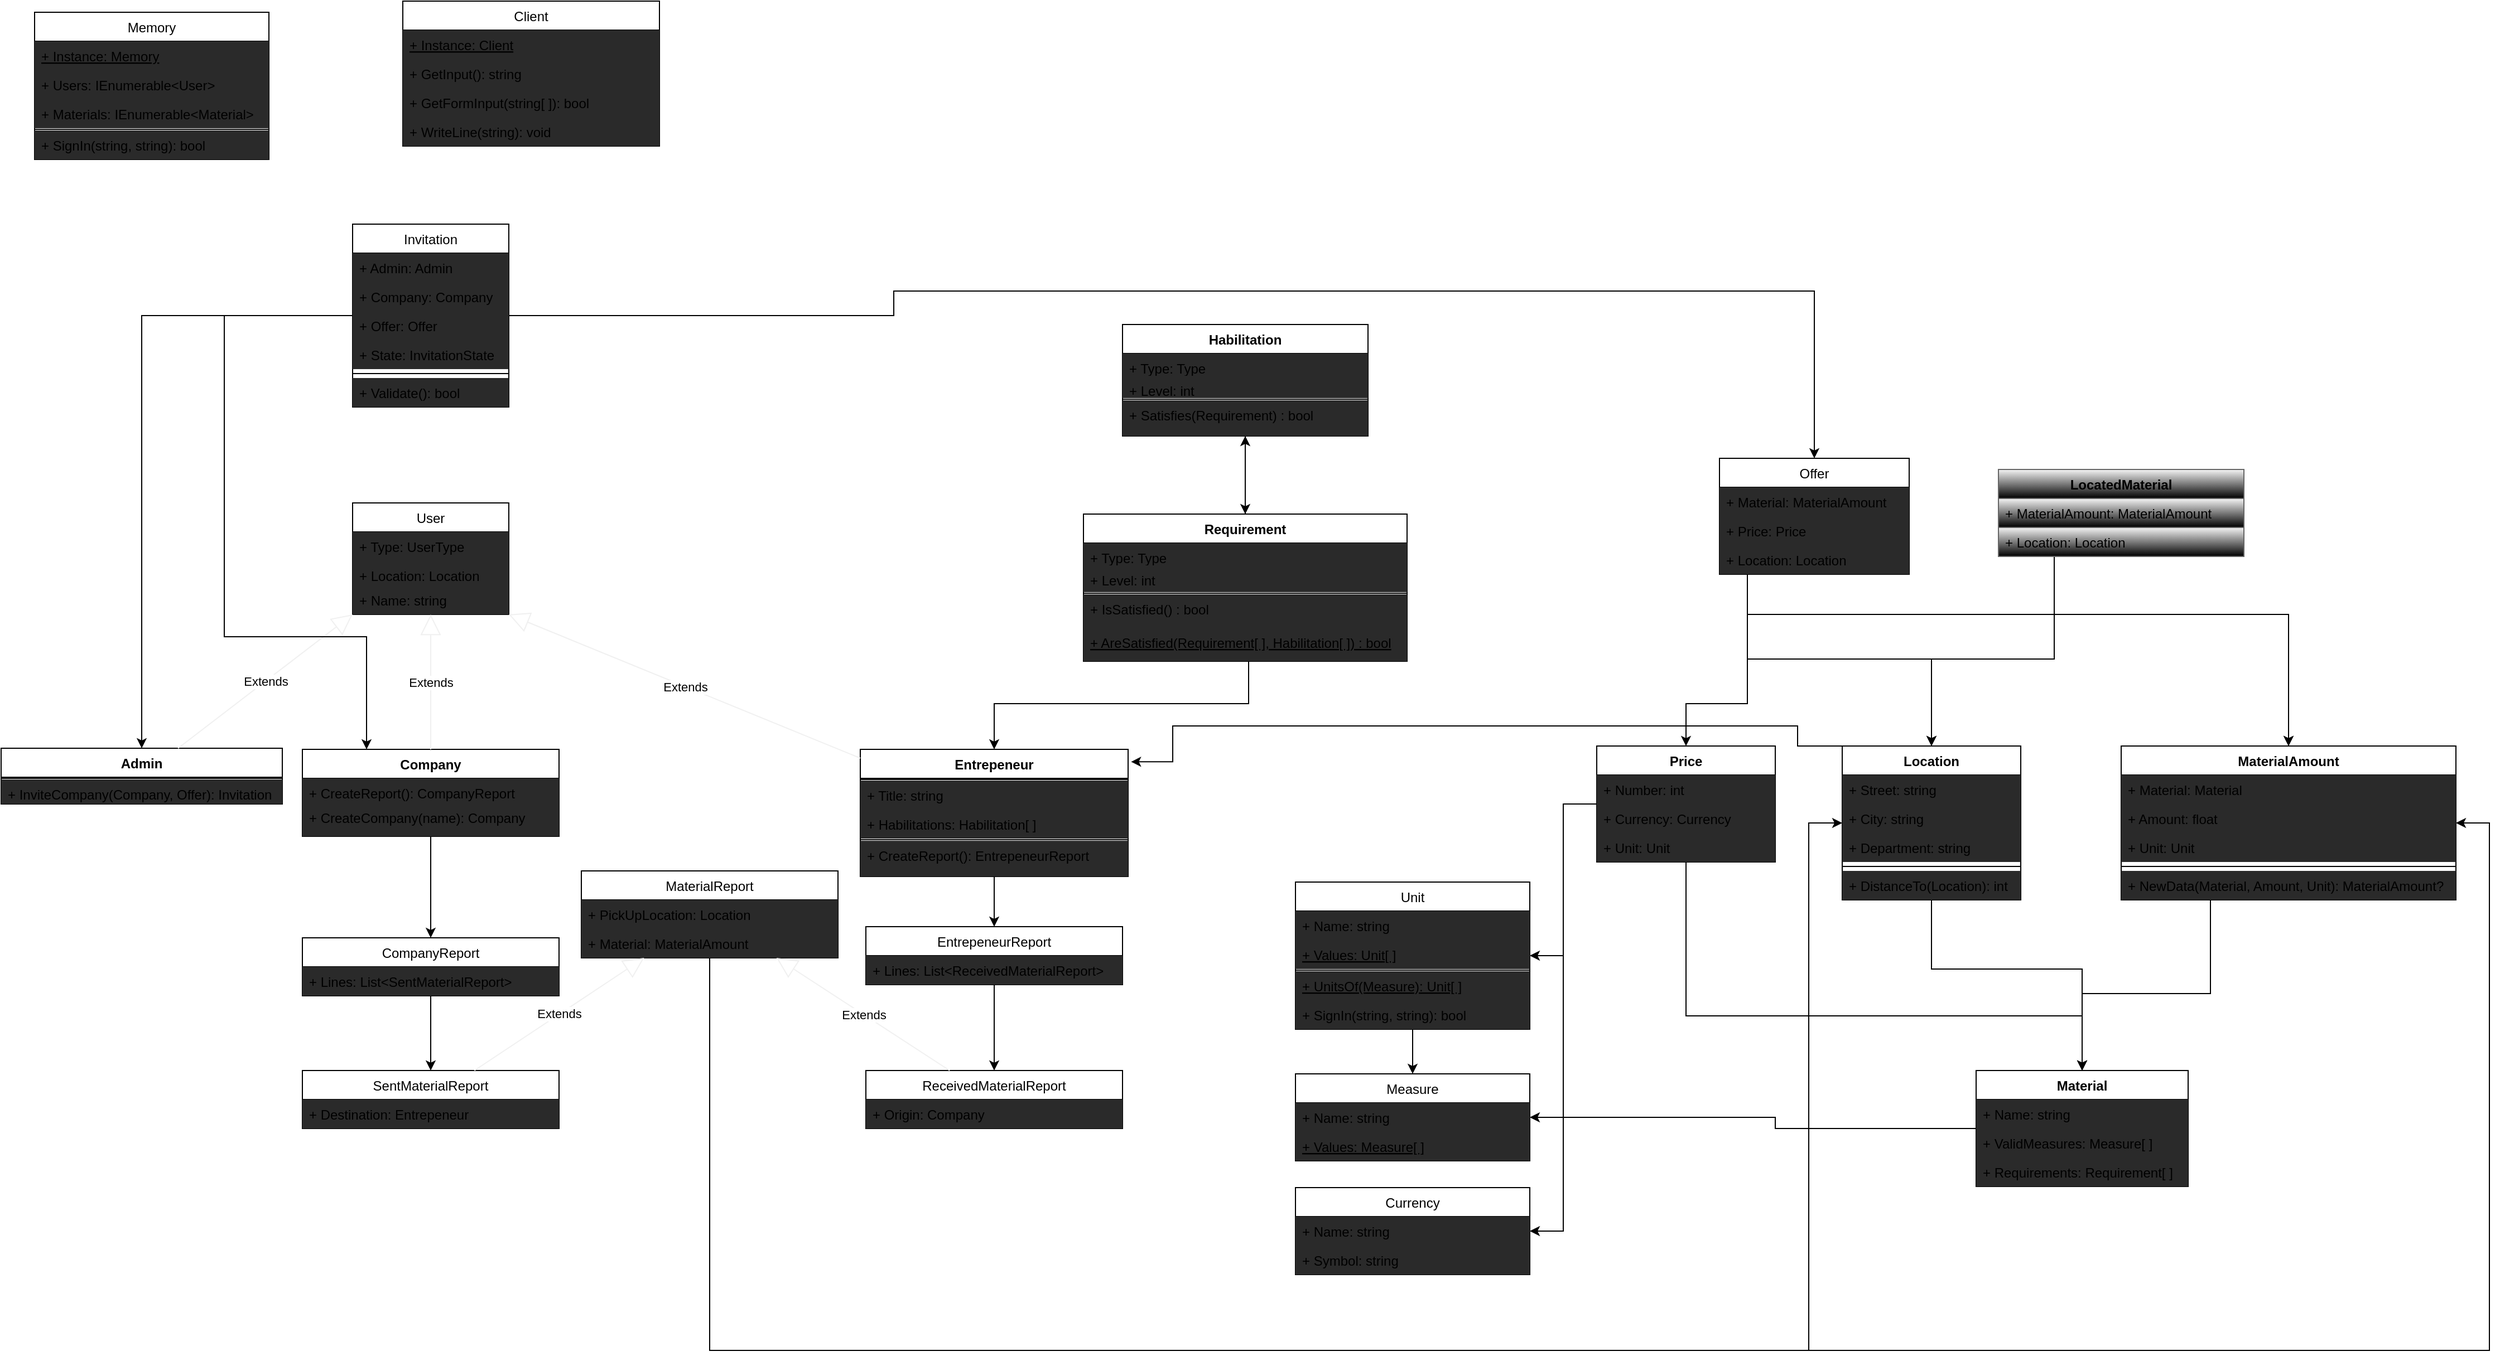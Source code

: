 <mxfile>
    <diagram id="kwgLytBKqiFLjFJrec6y" name="Page-1">
        <mxGraphModel dx="1407" dy="1443" grid="1" gridSize="10" guides="1" tooltips="1" connect="1" arrows="1" fold="1" page="1" pageScale="1" pageWidth="827" pageHeight="1169" math="0" shadow="0">
            <root>
                <mxCell id="0"/>
                <mxCell id="1" parent="0"/>
                <mxCell id="120" style="edgeStyle=orthogonalEdgeStyle;rounded=0;orthogonalLoop=1;jettySize=auto;html=1;entryX=0.5;entryY=0;entryDx=0;entryDy=0;" parent="1" source="2" target="8" edge="1">
                    <mxGeometry relative="1" as="geometry"/>
                </mxCell>
                <mxCell id="2" value="Company" style="swimlane;fontStyle=1;align=center;verticalAlign=top;childLayout=stackLayout;horizontal=1;startSize=26;horizontalStack=0;resizeParent=1;resizeParentMax=0;resizeLast=0;collapsible=1;marginBottom=0;" parent="1" vertex="1">
                    <mxGeometry x="-460" y="-419" width="230" height="78" as="geometry">
                        <mxRectangle x="-460" y="-419" width="70" height="26" as="alternateBounds"/>
                    </mxGeometry>
                </mxCell>
                <mxCell id="6" value="+ CreateReport(): CompanyReport" style="text;align=left;verticalAlign=top;spacingLeft=4;spacingRight=4;overflow=hidden;rotatable=0;points=[[0,0.5],[1,0.5]];portConstraint=eastwest;fillColor=#2a2a2a;" parent="2" vertex="1">
                    <mxGeometry y="26" width="230" height="22" as="geometry"/>
                </mxCell>
                <mxCell id="7" value="+ CreateCompany(name): Company" style="text;align=left;verticalAlign=top;spacingLeft=4;spacingRight=4;overflow=hidden;rotatable=0;points=[[0,0.5],[1,0.5]];portConstraint=eastwest;fillColor=#2a2a2a;" parent="2" vertex="1">
                    <mxGeometry y="48" width="230" height="30" as="geometry"/>
                </mxCell>
                <mxCell id="137" style="edgeStyle=orthogonalEdgeStyle;rounded=0;orthogonalLoop=1;jettySize=auto;html=1;entryX=0.5;entryY=0;entryDx=0;entryDy=0;" parent="1" source="8" target="83" edge="1">
                    <mxGeometry relative="1" as="geometry"/>
                </mxCell>
                <mxCell id="8" value="CompanyReport" style="swimlane;fontStyle=0;childLayout=stackLayout;horizontal=1;startSize=26;horizontalStack=0;resizeParent=1;resizeParentMax=0;resizeLast=0;collapsible=1;marginBottom=0;" parent="1" vertex="1">
                    <mxGeometry x="-460" y="-250" width="230" height="52" as="geometry"/>
                </mxCell>
                <mxCell id="9" value="+ Lines: List&lt;SentMaterialReport&gt;" style="text;align=left;verticalAlign=top;spacingLeft=4;spacingRight=4;overflow=hidden;rotatable=0;points=[[0,0.5],[1,0.5]];portConstraint=eastwest;fillColor=#2a2a2a;" parent="8" vertex="1">
                    <mxGeometry y="26" width="230" height="26" as="geometry"/>
                </mxCell>
                <mxCell id="96" style="edgeStyle=orthogonalEdgeStyle;rounded=0;orthogonalLoop=1;jettySize=auto;html=1;entryX=0.5;entryY=0;entryDx=0;entryDy=0;" parent="1" source="11" target="16" edge="1">
                    <mxGeometry relative="1" as="geometry">
                        <mxPoint x="120" y="559" as="targetPoint"/>
                    </mxGeometry>
                </mxCell>
                <mxCell id="11" value="Entrepeneur" style="swimlane;fontStyle=1;align=center;verticalAlign=top;childLayout=stackLayout;horizontal=1;startSize=26;horizontalStack=0;resizeParent=1;resizeParentMax=0;resizeLast=0;collapsible=1;marginBottom=0;" parent="1" vertex="1">
                    <mxGeometry x="40" y="-419" width="240" height="114" as="geometry">
                        <mxRectangle x="40" y="-419" width="70" height="26" as="alternateBounds"/>
                    </mxGeometry>
                </mxCell>
                <mxCell id="143" value="" style="line;strokeWidth=1;align=left;verticalAlign=middle;spacingTop=-1;spacingLeft=3;spacingRight=3;rotatable=0;labelPosition=right;points=[];portConstraint=eastwest;" vertex="1" parent="11">
                    <mxGeometry y="26" width="240" height="2" as="geometry"/>
                </mxCell>
                <mxCell id="202" value="+ Title: string" style="text;align=left;verticalAlign=top;spacingLeft=4;spacingRight=4;overflow=hidden;rotatable=0;points=[[0,0.5],[1,0.5]];portConstraint=eastwest;fillColor=#2a2a2a;" vertex="1" parent="11">
                    <mxGeometry y="28" width="240" height="26" as="geometry"/>
                </mxCell>
                <mxCell id="204" value="+ Habilitations: Habilitation[ ]" style="text;align=left;verticalAlign=top;spacingLeft=4;spacingRight=4;overflow=hidden;rotatable=0;points=[[0,0.5],[1,0.5]];portConstraint=eastwest;fillColor=#2a2a2a;" vertex="1" parent="11">
                    <mxGeometry y="54" width="240" height="26" as="geometry"/>
                </mxCell>
                <mxCell id="203" value="" style="line;strokeWidth=1;align=left;verticalAlign=middle;spacingTop=-1;spacingLeft=3;spacingRight=3;rotatable=0;labelPosition=right;points=[];portConstraint=eastwest;" vertex="1" parent="11">
                    <mxGeometry y="80" width="240" height="2" as="geometry"/>
                </mxCell>
                <mxCell id="15" value="+ CreateReport(): EntrepeneurReport" style="text;align=left;verticalAlign=top;spacingLeft=4;spacingRight=4;overflow=hidden;rotatable=0;points=[[0,0.5],[1,0.5]];portConstraint=eastwest;fillColor=#2a2a2a;" parent="11" vertex="1">
                    <mxGeometry y="82" width="240" height="32" as="geometry"/>
                </mxCell>
                <mxCell id="132" style="edgeStyle=orthogonalEdgeStyle;rounded=0;orthogonalLoop=1;jettySize=auto;html=1;entryX=0.5;entryY=0;entryDx=0;entryDy=0;" parent="1" source="16" target="74" edge="1">
                    <mxGeometry relative="1" as="geometry">
                        <Array as="points">
                            <mxPoint x="160" y="-150"/>
                            <mxPoint x="160" y="-150"/>
                        </Array>
                    </mxGeometry>
                </mxCell>
                <mxCell id="16" value="EntrepeneurReport" style="swimlane;fontStyle=0;childLayout=stackLayout;horizontal=1;startSize=26;horizontalStack=0;resizeParent=1;resizeParentMax=0;resizeLast=0;collapsible=1;marginBottom=0;" parent="1" vertex="1">
                    <mxGeometry x="45" y="-260" width="230" height="52" as="geometry"/>
                </mxCell>
                <mxCell id="17" value="+ Lines: List&lt;ReceivedMaterialReport&gt;" style="text;align=left;verticalAlign=top;spacingLeft=4;spacingRight=4;overflow=hidden;rotatable=0;points=[[0,0.5],[1,0.5]];portConstraint=eastwest;fillColor=#2a2a2a;" parent="16" vertex="1">
                    <mxGeometry y="26" width="230" height="26" as="geometry"/>
                </mxCell>
                <mxCell id="124" style="edgeStyle=orthogonalEdgeStyle;rounded=0;orthogonalLoop=1;jettySize=auto;html=1;entryX=0.5;entryY=0;entryDx=0;entryDy=0;endArrow=classic;endFill=1;" parent="1" source="19" target="77" edge="1">
                    <mxGeometry relative="1" as="geometry">
                        <Array as="points">
                            <mxPoint x="310" y="-702"/>
                            <mxPoint x="275" y="-702"/>
                        </Array>
                    </mxGeometry>
                </mxCell>
                <mxCell id="19" value="Habilitation" style="swimlane;fontStyle=1;align=center;verticalAlign=top;childLayout=stackLayout;horizontal=1;startSize=26;horizontalStack=0;resizeParent=1;resizeParentMax=0;resizeLast=0;collapsible=1;marginBottom=0;" parent="1" vertex="1">
                    <mxGeometry x="275" y="-800" width="220" height="100" as="geometry">
                        <mxRectangle x="275" y="-800" width="70" height="26" as="alternateBounds"/>
                    </mxGeometry>
                </mxCell>
                <mxCell id="20" value="+ Type: Type" style="text;align=left;verticalAlign=top;spacingLeft=4;spacingRight=4;overflow=hidden;rotatable=0;points=[[0,0.5],[1,0.5]];portConstraint=eastwest;fillColor=#2a2a2a;" parent="19" vertex="1">
                    <mxGeometry y="26" width="220" height="20" as="geometry"/>
                </mxCell>
                <mxCell id="21" value="+ Level: int" style="text;align=left;verticalAlign=top;spacingLeft=4;spacingRight=4;overflow=hidden;rotatable=0;points=[[0,0.5],[1,0.5]];portConstraint=eastwest;fillColor=#2a2a2a;" parent="19" vertex="1">
                    <mxGeometry y="46" width="220" height="20" as="geometry"/>
                </mxCell>
                <mxCell id="22" value="" style="line;strokeWidth=1;align=left;verticalAlign=middle;spacingTop=-1;spacingLeft=3;spacingRight=3;rotatable=0;labelPosition=right;points=[];portConstraint=eastwest;" parent="19" vertex="1">
                    <mxGeometry y="66" width="220" height="2" as="geometry"/>
                </mxCell>
                <mxCell id="23" value="+ Satisfies(Requirement) : bool" style="text;align=left;verticalAlign=top;spacingLeft=4;spacingRight=4;overflow=hidden;rotatable=0;points=[[0,0.5],[1,0.5]];portConstraint=eastwest;fillColor=#2a2a2a;" parent="19" vertex="1">
                    <mxGeometry y="68" width="220" height="32" as="geometry"/>
                </mxCell>
                <mxCell id="24" value="Client" style="swimlane;fontStyle=0;childLayout=stackLayout;horizontal=1;startSize=26;horizontalStack=0;resizeParent=1;resizeParentMax=0;resizeLast=0;collapsible=1;marginBottom=0;" parent="1" vertex="1">
                    <mxGeometry x="-370" y="-1090" width="230" height="130" as="geometry"/>
                </mxCell>
                <mxCell id="25" value="+ Instance: Client" style="text;align=left;verticalAlign=top;spacingLeft=4;spacingRight=4;overflow=hidden;rotatable=0;points=[[0,0.5],[1,0.5]];portConstraint=eastwest;fillColor=#2a2a2a;fontStyle=4" parent="24" vertex="1">
                    <mxGeometry y="26" width="230" height="26" as="geometry"/>
                </mxCell>
                <mxCell id="195" value="+ GetInput(): string" style="text;align=left;verticalAlign=top;spacingLeft=4;spacingRight=4;overflow=hidden;rotatable=0;points=[[0,0.5],[1,0.5]];portConstraint=eastwest;fillColor=#2a2a2a;" vertex="1" parent="24">
                    <mxGeometry y="52" width="230" height="26" as="geometry"/>
                </mxCell>
                <mxCell id="27" value="+ GetFormInput(string[ ]): bool" style="text;align=left;verticalAlign=top;spacingLeft=4;spacingRight=4;overflow=hidden;rotatable=0;points=[[0,0.5],[1,0.5]];portConstraint=eastwest;fillColor=#2a2a2a;" parent="24" vertex="1">
                    <mxGeometry y="78" width="230" height="26" as="geometry"/>
                </mxCell>
                <mxCell id="144" value="+ WriteLine(string): void" style="text;align=left;verticalAlign=top;spacingLeft=4;spacingRight=4;overflow=hidden;rotatable=0;points=[[0,0.5],[1,0.5]];portConstraint=eastwest;fillColor=#2a2a2a;" vertex="1" parent="24">
                    <mxGeometry y="104" width="230" height="26" as="geometry"/>
                </mxCell>
                <mxCell id="121" style="edgeStyle=orthogonalEdgeStyle;rounded=0;orthogonalLoop=1;jettySize=auto;html=1;entryX=0.5;entryY=0;entryDx=0;entryDy=0;" parent="1" source="34" target="186" edge="1">
                    <mxGeometry relative="1" as="geometry"/>
                </mxCell>
                <mxCell id="34" value="Invitation" style="swimlane;fontStyle=0;childLayout=stackLayout;horizontal=1;startSize=26;horizontalStack=0;resizeParent=1;resizeParentMax=0;resizeLast=0;collapsible=1;marginBottom=0;" parent="1" vertex="1">
                    <mxGeometry x="-415" y="-890" width="140" height="164" as="geometry">
                        <mxRectangle x="-415" y="-890" width="80" height="26" as="alternateBounds"/>
                    </mxGeometry>
                </mxCell>
                <mxCell id="35" value="+ Admin: Admin" style="text;align=left;verticalAlign=top;spacingLeft=4;spacingRight=4;overflow=hidden;rotatable=0;points=[[0,0.5],[1,0.5]];portConstraint=eastwest;fillColor=#2a2a2a;" parent="34" vertex="1">
                    <mxGeometry y="26" width="140" height="26" as="geometry"/>
                </mxCell>
                <mxCell id="36" value="+ Company: Company" style="text;align=left;verticalAlign=top;spacingLeft=4;spacingRight=4;overflow=hidden;rotatable=0;points=[[0,0.5],[1,0.5]];portConstraint=eastwest;fillColor=#2a2a2a;" parent="34" vertex="1">
                    <mxGeometry y="52" width="140" height="26" as="geometry"/>
                </mxCell>
                <mxCell id="37" value="+ Offer: Offer" style="text;align=left;verticalAlign=top;spacingLeft=4;spacingRight=4;overflow=hidden;rotatable=0;points=[[0,0.5],[1,0.5]];portConstraint=eastwest;fillColor=#2a2a2a;" parent="34" vertex="1">
                    <mxGeometry y="78" width="140" height="26" as="geometry"/>
                </mxCell>
                <mxCell id="38" value="+ State: InvitationState" style="text;align=left;verticalAlign=top;spacingLeft=4;spacingRight=4;overflow=hidden;rotatable=0;points=[[0,0.5],[1,0.5]];portConstraint=eastwest;fillColor=#2a2a2a;" parent="34" vertex="1">
                    <mxGeometry y="104" width="140" height="26" as="geometry"/>
                </mxCell>
                <mxCell id="39" value="" style="line;strokeWidth=1;align=left;verticalAlign=middle;spacingTop=-1;spacingLeft=3;spacingRight=3;rotatable=0;labelPosition=right;points=[];portConstraint=eastwest;" parent="34" vertex="1">
                    <mxGeometry y="130" width="140" height="8" as="geometry"/>
                </mxCell>
                <mxCell id="40" value="+ Validate(): bool" style="text;align=left;verticalAlign=top;spacingLeft=4;spacingRight=4;overflow=hidden;rotatable=0;points=[[0,0.5],[1,0.5]];portConstraint=eastwest;fillColor=#2a2a2a;" parent="34" vertex="1">
                    <mxGeometry y="138" width="140" height="26" as="geometry"/>
                </mxCell>
                <mxCell id="95" style="edgeStyle=orthogonalEdgeStyle;rounded=0;orthogonalLoop=1;jettySize=auto;html=1;entryX=0.5;entryY=0;entryDx=0;entryDy=0;" parent="1" source="41" target="44" edge="1">
                    <mxGeometry relative="1" as="geometry">
                        <Array as="points">
                            <mxPoint x="1110" y="-500"/>
                            <mxPoint x="1000" y="-500"/>
                        </Array>
                    </mxGeometry>
                </mxCell>
                <mxCell id="117" style="edgeStyle=orthogonalEdgeStyle;rounded=0;orthogonalLoop=1;jettySize=auto;html=1;entryX=0.5;entryY=0;entryDx=0;entryDy=0;" parent="1" source="41" target="55" edge="1">
                    <mxGeometry relative="1" as="geometry">
                        <Array as="points">
                            <mxPoint x="1110" y="-540"/>
                            <mxPoint x="1320" y="-540"/>
                        </Array>
                    </mxGeometry>
                </mxCell>
                <mxCell id="41" value="LocatedMaterial" style="swimlane;fontStyle=1;align=center;verticalAlign=top;childLayout=stackLayout;horizontal=1;startSize=26;horizontalStack=0;resizeParent=1;resizeParentMax=0;resizeLast=0;collapsible=1;marginBottom=0;fillColor=#f5f5f5;strokeColor=#666666;gradientColor=#000000;" parent="1" vertex="1">
                    <mxGeometry x="1060" y="-670" width="220" height="78" as="geometry"/>
                </mxCell>
                <mxCell id="42" value="+ MaterialAmount: MaterialAmount" style="text;align=left;verticalAlign=top;spacingLeft=4;spacingRight=4;overflow=hidden;rotatable=0;points=[[0,0.5],[1,0.5]];portConstraint=eastwest;fillColor=#f5f5f5;strokeColor=#666666;gradientColor=#000000;" parent="41" vertex="1">
                    <mxGeometry y="26" width="220" height="26" as="geometry"/>
                </mxCell>
                <mxCell id="43" value="+ Location: Location" style="text;align=left;verticalAlign=top;spacingLeft=4;spacingRight=4;overflow=hidden;rotatable=0;points=[[0,0.5],[1,0.5]];portConstraint=eastwest;fillColor=#f5f5f5;strokeColor=#666666;gradientColor=#000000;" parent="41" vertex="1">
                    <mxGeometry y="52" width="220" height="26" as="geometry"/>
                </mxCell>
                <mxCell id="119" style="edgeStyle=orthogonalEdgeStyle;rounded=0;orthogonalLoop=1;jettySize=auto;html=1;entryX=0.5;entryY=0;entryDx=0;entryDy=0;exitX=0.5;exitY=1;exitDx=0;exitDy=0;" parent="1" source="44" target="50" edge="1">
                    <mxGeometry relative="1" as="geometry">
                        <Array as="points">
                            <mxPoint x="1000" y="-222"/>
                            <mxPoint x="1135" y="-222"/>
                        </Array>
                        <mxPoint x="1010" y="-270" as="sourcePoint"/>
                    </mxGeometry>
                </mxCell>
                <mxCell id="127" style="edgeStyle=orthogonalEdgeStyle;rounded=0;orthogonalLoop=1;jettySize=auto;html=1;entryX=1.011;entryY=0.161;entryDx=0;entryDy=0;entryPerimeter=0;exitX=0;exitY=0;exitDx=0;exitDy=0;" parent="1" edge="1" source="44">
                    <mxGeometry relative="1" as="geometry">
                        <mxPoint x="990" y="-270" as="sourcePoint"/>
                        <mxPoint x="282.64" y="-407.866" as="targetPoint"/>
                        <Array as="points">
                            <mxPoint x="880" y="-422"/>
                            <mxPoint x="880" y="-440"/>
                            <mxPoint x="320" y="-440"/>
                            <mxPoint x="320" y="-408"/>
                        </Array>
                    </mxGeometry>
                </mxCell>
                <mxCell id="44" value="Location" style="swimlane;fontStyle=1;align=center;verticalAlign=top;childLayout=stackLayout;horizontal=1;startSize=26;horizontalStack=0;resizeParent=1;resizeParentMax=0;resizeLast=0;collapsible=1;marginBottom=0;" parent="1" vertex="1">
                    <mxGeometry x="920" y="-422" width="160" height="138" as="geometry">
                        <mxRectangle x="920" y="-422" width="80" height="26" as="alternateBounds"/>
                    </mxGeometry>
                </mxCell>
                <mxCell id="45" value="+ Street: string" style="text;align=left;verticalAlign=top;spacingLeft=4;spacingRight=4;overflow=hidden;rotatable=0;points=[[0,0.5],[1,0.5]];portConstraint=eastwest;fillColor=#2a2a2a;" parent="44" vertex="1">
                    <mxGeometry y="26" width="160" height="26" as="geometry"/>
                </mxCell>
                <mxCell id="46" value="+ City: string" style="text;align=left;verticalAlign=top;spacingLeft=4;spacingRight=4;overflow=hidden;rotatable=0;points=[[0,0.5],[1,0.5]];portConstraint=eastwest;fillColor=#2a2a2a;" parent="44" vertex="1">
                    <mxGeometry y="52" width="160" height="26" as="geometry"/>
                </mxCell>
                <mxCell id="47" value="+ Department: string" style="text;align=left;verticalAlign=top;spacingLeft=4;spacingRight=4;overflow=hidden;rotatable=0;points=[[0,0.5],[1,0.5]];portConstraint=eastwest;fillColor=#2a2a2a;" parent="44" vertex="1">
                    <mxGeometry y="78" width="160" height="26" as="geometry"/>
                </mxCell>
                <mxCell id="48" value="" style="line;strokeWidth=1;align=left;verticalAlign=middle;spacingTop=-1;spacingLeft=3;spacingRight=3;rotatable=0;labelPosition=right;points=[];portConstraint=eastwest;" parent="44" vertex="1">
                    <mxGeometry y="104" width="160" height="8" as="geometry"/>
                </mxCell>
                <mxCell id="49" value="+ DistanceTo(Location): int" style="text;align=left;verticalAlign=top;spacingLeft=4;spacingRight=4;overflow=hidden;rotatable=0;points=[[0,0.5],[1,0.5]];portConstraint=eastwest;fillColor=#2a2a2a;" parent="44" vertex="1">
                    <mxGeometry y="112" width="160" height="26" as="geometry"/>
                </mxCell>
                <mxCell id="50" value="Material" style="swimlane;fontStyle=1;align=center;verticalAlign=top;childLayout=stackLayout;horizontal=1;startSize=26;horizontalStack=0;resizeParent=1;resizeParentMax=0;resizeLast=0;collapsible=1;marginBottom=0;" parent="1" vertex="1">
                    <mxGeometry x="1040" y="-131" width="190" height="104" as="geometry">
                        <mxRectangle x="1040" y="-131" width="80" height="26" as="alternateBounds"/>
                    </mxGeometry>
                </mxCell>
                <mxCell id="51" value="+ Name: string " style="text;align=left;verticalAlign=top;spacingLeft=4;spacingRight=4;overflow=hidden;rotatable=0;points=[[0,0.5],[1,0.5]];portConstraint=eastwest;fillColor=#2a2a2a;" parent="50" vertex="1">
                    <mxGeometry y="26" width="190" height="26" as="geometry"/>
                </mxCell>
                <mxCell id="52" value="+ ValidMeasures: Measure[ ]" style="text;align=left;verticalAlign=top;spacingLeft=4;spacingRight=4;overflow=hidden;rotatable=0;points=[[0,0.5],[1,0.5]];portConstraint=eastwest;fillColor=#2a2a2a;" parent="50" vertex="1">
                    <mxGeometry y="52" width="190" height="26" as="geometry"/>
                </mxCell>
                <mxCell id="53" value="+ Requirements: Requirement[ ]" style="text;align=left;verticalAlign=top;spacingLeft=4;spacingRight=4;overflow=hidden;rotatable=0;points=[[0,0.5],[1,0.5]];portConstraint=eastwest;fillColor=#2a2a2a;" parent="50" vertex="1">
                    <mxGeometry y="78" width="190" height="26" as="geometry"/>
                </mxCell>
                <mxCell id="118" style="edgeStyle=orthogonalEdgeStyle;rounded=0;orthogonalLoop=1;jettySize=auto;html=1;entryX=0.5;entryY=0;entryDx=0;entryDy=0;" parent="1" source="55" target="50" edge="1">
                    <mxGeometry relative="1" as="geometry">
                        <Array as="points">
                            <mxPoint x="1250" y="-200"/>
                            <mxPoint x="1135" y="-200"/>
                        </Array>
                    </mxGeometry>
                </mxCell>
                <mxCell id="55" value="MaterialAmount" style="swimlane;fontStyle=1;align=center;verticalAlign=top;childLayout=stackLayout;horizontal=1;startSize=26;horizontalStack=0;resizeParent=1;resizeParentMax=0;resizeLast=0;collapsible=1;marginBottom=0;" parent="1" vertex="1">
                    <mxGeometry x="1170" y="-422" width="300" height="138" as="geometry">
                        <mxRectangle x="1170" y="-422" width="120" height="26" as="alternateBounds"/>
                    </mxGeometry>
                </mxCell>
                <mxCell id="56" value="+ Material: Material" style="text;align=left;verticalAlign=top;spacingLeft=4;spacingRight=4;overflow=hidden;rotatable=0;points=[[0,0.5],[1,0.5]];portConstraint=eastwest;fillColor=#2a2a2a;" parent="55" vertex="1">
                    <mxGeometry y="26" width="300" height="26" as="geometry"/>
                </mxCell>
                <mxCell id="58" value="+ Amount: float" style="text;align=left;verticalAlign=top;spacingLeft=4;spacingRight=4;overflow=hidden;rotatable=0;points=[[0,0.5],[1,0.5]];portConstraint=eastwest;fillColor=#2a2a2a;" parent="55" vertex="1">
                    <mxGeometry y="52" width="300" height="26" as="geometry"/>
                </mxCell>
                <mxCell id="60" value="+ Unit: Unit" style="text;align=left;verticalAlign=top;spacingLeft=4;spacingRight=4;overflow=hidden;rotatable=0;points=[[0,0.5],[1,0.5]];portConstraint=eastwest;fillColor=#2a2a2a;" parent="55" vertex="1">
                    <mxGeometry y="78" width="300" height="26" as="geometry"/>
                </mxCell>
                <mxCell id="205" value="" style="line;strokeWidth=1;align=left;verticalAlign=middle;spacingTop=-1;spacingLeft=3;spacingRight=3;rotatable=0;labelPosition=right;points=[];portConstraint=eastwest;" vertex="1" parent="55">
                    <mxGeometry y="104" width="300" height="8" as="geometry"/>
                </mxCell>
                <mxCell id="206" value="+ NewData(Material, Amount, Unit): MaterialAmount?" style="text;align=left;verticalAlign=top;spacingLeft=4;spacingRight=4;overflow=hidden;rotatable=0;points=[[0,0.5],[1,0.5]];portConstraint=eastwest;fillColor=#2a2a2a;" vertex="1" parent="55">
                    <mxGeometry y="112" width="300" height="26" as="geometry"/>
                </mxCell>
                <mxCell id="135" style="edgeStyle=orthogonalEdgeStyle;rounded=0;orthogonalLoop=1;jettySize=auto;html=1;exitX=0.5;exitY=1;exitDx=0;exitDy=0;entryX=0;entryY=0.5;entryDx=0;entryDy=0;" parent="1" source="150" target="44" edge="1">
                    <mxGeometry relative="1" as="geometry">
                        <mxPoint x="910" y="-330" as="targetPoint"/>
                        <Array as="points">
                            <mxPoint x="-95" y="120"/>
                            <mxPoint x="890" y="120"/>
                            <mxPoint x="890" y="-353"/>
                        </Array>
                        <mxPoint x="340" as="sourcePoint"/>
                    </mxGeometry>
                </mxCell>
                <mxCell id="128" style="edgeStyle=orthogonalEdgeStyle;rounded=0;orthogonalLoop=1;jettySize=auto;html=1;entryX=0.5;entryY=0;entryDx=0;entryDy=0;" parent="1" source="64" target="55" edge="1">
                    <mxGeometry relative="1" as="geometry">
                        <Array as="points">
                            <mxPoint x="835" y="-540"/>
                            <mxPoint x="1320" y="-540"/>
                        </Array>
                    </mxGeometry>
                </mxCell>
                <mxCell id="129" style="edgeStyle=orthogonalEdgeStyle;rounded=0;orthogonalLoop=1;jettySize=auto;html=1;entryX=0.5;entryY=0;entryDx=0;entryDy=0;" parent="1" source="64" target="44" edge="1">
                    <mxGeometry relative="1" as="geometry">
                        <Array as="points">
                            <mxPoint x="835" y="-500"/>
                            <mxPoint x="1000" y="-500"/>
                        </Array>
                    </mxGeometry>
                </mxCell>
                <mxCell id="130" style="edgeStyle=orthogonalEdgeStyle;rounded=0;orthogonalLoop=1;jettySize=auto;html=1;entryX=0.5;entryY=0;entryDx=0;entryDy=0;" parent="1" source="64" target="68" edge="1">
                    <mxGeometry relative="1" as="geometry">
                        <Array as="points">
                            <mxPoint x="835" y="-460"/>
                            <mxPoint x="780" y="-460"/>
                        </Array>
                    </mxGeometry>
                </mxCell>
                <mxCell id="64" value="Offer" style="swimlane;fontStyle=0;childLayout=stackLayout;horizontal=1;startSize=26;horizontalStack=0;resizeParent=1;resizeParentMax=0;resizeLast=0;collapsible=1;marginBottom=0;" parent="1" vertex="1">
                    <mxGeometry x="810" y="-680" width="170" height="104" as="geometry"/>
                </mxCell>
                <mxCell id="65" value="+ Material: MaterialAmount" style="text;align=left;verticalAlign=top;spacingLeft=4;spacingRight=4;overflow=hidden;rotatable=0;points=[[0,0.5],[1,0.5]];portConstraint=eastwest;fillColor=#2a2a2a;" parent="64" vertex="1">
                    <mxGeometry y="26" width="170" height="26" as="geometry"/>
                </mxCell>
                <mxCell id="66" value="+ Price: Price" style="text;align=left;verticalAlign=top;spacingLeft=4;spacingRight=4;overflow=hidden;rotatable=0;points=[[0,0.5],[1,0.5]];portConstraint=eastwest;fillColor=#2a2a2a;" parent="64" vertex="1">
                    <mxGeometry y="52" width="170" height="26" as="geometry"/>
                </mxCell>
                <mxCell id="67" value="+ Location: Location" style="text;align=left;verticalAlign=top;spacingLeft=4;spacingRight=4;overflow=hidden;rotatable=0;points=[[0,0.5],[1,0.5]];portConstraint=eastwest;fillColor=#2a2a2a;" parent="64" vertex="1">
                    <mxGeometry y="78" width="170" height="26" as="geometry"/>
                </mxCell>
                <mxCell id="131" style="edgeStyle=orthogonalEdgeStyle;rounded=0;orthogonalLoop=1;jettySize=auto;html=1;entryX=0.5;entryY=0;entryDx=0;entryDy=0;exitX=0.5;exitY=1;exitDx=0;exitDy=0;" parent="1" edge="1" target="50" source="68">
                    <mxGeometry relative="1" as="geometry">
                        <mxPoint x="780" y="-304" as="sourcePoint"/>
                        <mxPoint x="1122" y="-140" as="targetPoint"/>
                        <Array as="points">
                            <mxPoint x="780" y="-180"/>
                            <mxPoint x="1135" y="-180"/>
                        </Array>
                    </mxGeometry>
                </mxCell>
                <mxCell id="68" value="Price" style="swimlane;fontStyle=1;align=center;verticalAlign=top;childLayout=stackLayout;horizontal=1;startSize=26;horizontalStack=0;resizeParent=1;resizeParentMax=0;resizeLast=0;collapsible=1;marginBottom=0;" parent="1" vertex="1">
                    <mxGeometry x="700" y="-422" width="160" height="104" as="geometry">
                        <mxRectangle x="700" y="-422" width="60" height="26" as="alternateBounds"/>
                    </mxGeometry>
                </mxCell>
                <mxCell id="69" value="+ Number: int" style="text;align=left;verticalAlign=top;spacingLeft=4;spacingRight=4;overflow=hidden;rotatable=0;points=[[0,0.5],[1,0.5]];portConstraint=eastwest;fillColor=#2a2a2a;" parent="68" vertex="1">
                    <mxGeometry y="26" width="160" height="26" as="geometry"/>
                </mxCell>
                <mxCell id="71" value="+ Currency: Currency" style="text;align=left;verticalAlign=top;spacingLeft=4;spacingRight=4;overflow=hidden;rotatable=0;points=[[0,0.5],[1,0.5]];portConstraint=eastwest;fillColor=#2a2a2a;" parent="68" vertex="1">
                    <mxGeometry y="52" width="160" height="26" as="geometry"/>
                </mxCell>
                <mxCell id="73" value="+ Unit: Unit" style="text;align=left;verticalAlign=top;spacingLeft=4;spacingRight=4;overflow=hidden;rotatable=0;points=[[0,0.5],[1,0.5]];portConstraint=eastwest;fillColor=#2a2a2a;" parent="68" vertex="1">
                    <mxGeometry y="78" width="160" height="26" as="geometry"/>
                </mxCell>
                <mxCell id="133" style="edgeStyle=orthogonalEdgeStyle;rounded=0;orthogonalLoop=1;jettySize=auto;html=1;exitX=0.5;exitY=1;exitDx=0;exitDy=0;entryX=1;entryY=0.5;entryDx=0;entryDy=0;" parent="1" source="150" edge="1" target="55">
                    <mxGeometry relative="1" as="geometry">
                        <mxPoint x="230" y="-50" as="sourcePoint"/>
                        <mxPoint x="1350" y="-210" as="targetPoint"/>
                        <Array as="points">
                            <mxPoint x="-95" y="120"/>
                            <mxPoint x="1500" y="120"/>
                            <mxPoint x="1500" y="-353"/>
                        </Array>
                    </mxGeometry>
                </mxCell>
                <mxCell id="74" value="ReceivedMaterialReport" style="swimlane;fontStyle=0;childLayout=stackLayout;horizontal=1;startSize=26;horizontalStack=0;resizeParent=1;resizeParentMax=0;resizeLast=0;collapsible=1;marginBottom=0;" parent="1" vertex="1">
                    <mxGeometry x="45" y="-131" width="230" height="52" as="geometry">
                        <mxRectangle x="45" y="-131" width="160" height="26" as="alternateBounds"/>
                    </mxGeometry>
                </mxCell>
                <mxCell id="75" value="+ Origin: Company" style="text;align=left;verticalAlign=top;spacingLeft=4;spacingRight=4;overflow=hidden;rotatable=0;points=[[0,0.5],[1,0.5]];portConstraint=eastwest;fillColor=#2a2a2a;" parent="74" vertex="1">
                    <mxGeometry y="26" width="230" height="26" as="geometry"/>
                </mxCell>
                <mxCell id="125" style="edgeStyle=orthogonalEdgeStyle;rounded=0;orthogonalLoop=1;jettySize=auto;html=1;entryX=0.5;entryY=0;entryDx=0;entryDy=0;" parent="1" source="82" target="11" edge="1">
                    <mxGeometry relative="1" as="geometry">
                        <Array as="points">
                            <mxPoint x="388" y="-460"/>
                            <mxPoint x="160" y="-460"/>
                        </Array>
                    </mxGeometry>
                </mxCell>
                <mxCell id="77" value="Requirement" style="swimlane;fontStyle=1;align=center;verticalAlign=top;childLayout=stackLayout;horizontal=1;startSize=26;horizontalStack=0;resizeParent=1;resizeParentMax=0;resizeLast=0;collapsible=1;marginBottom=0;" parent="1" vertex="1">
                    <mxGeometry x="240" y="-630" width="290" height="132" as="geometry">
                        <mxRectangle x="240" y="-630" width="70" height="26" as="alternateBounds"/>
                    </mxGeometry>
                </mxCell>
                <mxCell id="78" value="+ Type: Type" style="text;align=left;verticalAlign=top;spacingLeft=4;spacingRight=4;overflow=hidden;rotatable=0;points=[[0,0.5],[1,0.5]];portConstraint=eastwest;fillColor=#2a2a2a;" parent="77" vertex="1">
                    <mxGeometry y="26" width="290" height="20" as="geometry"/>
                </mxCell>
                <mxCell id="79" value="+ Level: int" style="text;align=left;verticalAlign=top;spacingLeft=4;spacingRight=4;overflow=hidden;rotatable=0;points=[[0,0.5],[1,0.5]];portConstraint=eastwest;fillColor=#2a2a2a;" parent="77" vertex="1">
                    <mxGeometry y="46" width="290" height="24" as="geometry"/>
                </mxCell>
                <mxCell id="80" value="" style="line;strokeWidth=1;align=left;verticalAlign=middle;spacingTop=-1;spacingLeft=3;spacingRight=3;rotatable=0;labelPosition=right;points=[];portConstraint=eastwest;" parent="77" vertex="1">
                    <mxGeometry y="70" width="290" height="2" as="geometry"/>
                </mxCell>
                <mxCell id="81" value="+ IsSatisfied() : bool" style="text;align=left;verticalAlign=top;spacingLeft=4;spacingRight=4;overflow=hidden;rotatable=0;points=[[0,0.5],[1,0.5]];portConstraint=eastwest;fillColor=#2a2a2a;" parent="77" vertex="1">
                    <mxGeometry y="72" width="290" height="30" as="geometry"/>
                </mxCell>
                <mxCell id="82" value="+ AreSatisfied(Requirement[ ], Habilitation[ ]) : bool" style="text;align=left;verticalAlign=top;spacingLeft=4;spacingRight=4;overflow=hidden;rotatable=0;points=[[0,0.5],[1,0.5]];portConstraint=eastwest;fontStyle=4;fillColor=#2a2a2a;" parent="77" vertex="1">
                    <mxGeometry y="102" width="290" height="30" as="geometry"/>
                </mxCell>
                <mxCell id="83" value="SentMaterialReport" style="swimlane;fontStyle=0;childLayout=stackLayout;horizontal=1;startSize=26;horizontalStack=0;resizeParent=1;resizeParentMax=0;resizeLast=0;collapsible=1;marginBottom=0;" parent="1" vertex="1">
                    <mxGeometry x="-460" y="-131" width="230" height="52" as="geometry">
                        <mxRectangle x="-460" y="-131" width="140" height="26" as="alternateBounds"/>
                    </mxGeometry>
                </mxCell>
                <mxCell id="84" value="+ Destination: Entrepeneur" style="text;align=left;verticalAlign=top;spacingLeft=4;spacingRight=4;overflow=hidden;rotatable=0;points=[[0,0.5],[1,0.5]];portConstraint=eastwest;fillColor=#2a2a2a;" parent="83" vertex="1">
                    <mxGeometry y="26" width="230" height="26" as="geometry"/>
                </mxCell>
                <mxCell id="86" value="User" style="swimlane;fontStyle=0;childLayout=stackLayout;horizontal=1;startSize=26;horizontalStack=0;resizeParent=1;resizeParentMax=0;resizeLast=0;collapsible=1;marginBottom=0;" parent="1" vertex="1">
                    <mxGeometry x="-415" y="-640" width="140" height="100" as="geometry">
                        <mxRectangle x="-415" y="-640" width="60" height="26" as="alternateBounds"/>
                    </mxGeometry>
                </mxCell>
                <mxCell id="87" value="+ Type: UserType" style="text;align=left;verticalAlign=top;spacingLeft=4;spacingRight=4;overflow=hidden;rotatable=0;points=[[0,0.5],[1,0.5]];portConstraint=eastwest;fillColor=#2a2a2a;" parent="86" vertex="1">
                    <mxGeometry y="26" width="140" height="26" as="geometry"/>
                </mxCell>
                <mxCell id="201" value="+ Location: Location" style="text;align=left;verticalAlign=top;spacingLeft=4;spacingRight=4;overflow=hidden;rotatable=0;points=[[0,0.5],[1,0.5]];portConstraint=eastwest;fillColor=#2a2a2a;" vertex="1" parent="86">
                    <mxGeometry y="52" width="140" height="22" as="geometry"/>
                </mxCell>
                <mxCell id="88" value="+ Name: string" style="text;align=left;verticalAlign=top;spacingLeft=4;spacingRight=4;overflow=hidden;rotatable=0;points=[[0,0.5],[1,0.5]];portConstraint=eastwest;fillColor=#2a2a2a;" parent="86" vertex="1">
                    <mxGeometry y="74" width="140" height="26" as="geometry"/>
                </mxCell>
                <mxCell id="145" value="Memory" style="swimlane;fontStyle=0;childLayout=stackLayout;horizontal=1;startSize=26;horizontalStack=0;resizeParent=1;resizeParentMax=0;resizeLast=0;collapsible=1;marginBottom=0;" vertex="1" parent="1">
                    <mxGeometry x="-700" y="-1080" width="210" height="132" as="geometry"/>
                </mxCell>
                <mxCell id="146" value="+ Instance: Memory" style="text;align=left;verticalAlign=top;spacingLeft=4;spacingRight=4;overflow=hidden;rotatable=0;points=[[0,0.5],[1,0.5]];portConstraint=eastwest;fillColor=#2a2a2a;fontStyle=4" vertex="1" parent="145">
                    <mxGeometry y="26" width="210" height="26" as="geometry"/>
                </mxCell>
                <mxCell id="194" value="+ Users: IEnumerable&lt;User&gt;" style="text;align=left;verticalAlign=top;spacingLeft=4;spacingRight=4;overflow=hidden;rotatable=0;points=[[0,0.5],[1,0.5]];portConstraint=eastwest;fillColor=#2a2a2a;" vertex="1" parent="145">
                    <mxGeometry y="52" width="210" height="26" as="geometry"/>
                </mxCell>
                <mxCell id="153" value="+ Materials: IEnumerable&lt;Material&gt;" style="text;align=left;verticalAlign=top;spacingLeft=4;spacingRight=4;overflow=hidden;rotatable=0;points=[[0,0.5],[1,0.5]];portConstraint=eastwest;fillColor=#2a2a2a;" vertex="1" parent="145">
                    <mxGeometry y="78" width="210" height="26" as="geometry"/>
                </mxCell>
                <mxCell id="147" value="" style="line;strokeWidth=1;align=left;verticalAlign=middle;spacingTop=-1;spacingLeft=3;spacingRight=3;rotatable=0;labelPosition=right;points=[];portConstraint=eastwest;" vertex="1" parent="145">
                    <mxGeometry y="104" width="210" height="2" as="geometry"/>
                </mxCell>
                <mxCell id="148" value="+ SignIn(string, string): bool" style="text;align=left;verticalAlign=top;spacingLeft=4;spacingRight=4;overflow=hidden;rotatable=0;points=[[0,0.5],[1,0.5]];portConstraint=eastwest;fillColor=#2a2a2a;" vertex="1" parent="145">
                    <mxGeometry y="106" width="210" height="26" as="geometry"/>
                </mxCell>
                <mxCell id="150" value="MaterialReport" style="swimlane;fontStyle=0;childLayout=stackLayout;horizontal=1;startSize=26;horizontalStack=0;resizeParent=1;resizeParentMax=0;resizeLast=0;collapsible=1;marginBottom=0;" vertex="1" parent="1">
                    <mxGeometry x="-210" y="-310" width="230" height="78" as="geometry">
                        <mxRectangle x="-210" y="-270" width="140" height="26" as="alternateBounds"/>
                    </mxGeometry>
                </mxCell>
                <mxCell id="151" value="+ PickUpLocation: Location" style="text;align=left;verticalAlign=top;spacingLeft=4;spacingRight=4;overflow=hidden;rotatable=0;points=[[0,0.5],[1,0.5]];portConstraint=eastwest;fillColor=#2a2a2a;" vertex="1" parent="150">
                    <mxGeometry y="26" width="230" height="26" as="geometry"/>
                </mxCell>
                <mxCell id="152" value="+ Material: MaterialAmount" style="text;align=left;verticalAlign=top;spacingLeft=4;spacingRight=4;overflow=hidden;rotatable=0;points=[[0,0.5],[1,0.5]];portConstraint=eastwest;fillColor=#2a2a2a;" vertex="1" parent="150">
                    <mxGeometry y="52" width="230" height="26" as="geometry"/>
                </mxCell>
                <mxCell id="163" value="Measure" style="swimlane;fontStyle=0;childLayout=stackLayout;horizontal=1;startSize=26;horizontalStack=0;resizeParent=1;resizeParentMax=0;resizeLast=0;collapsible=1;marginBottom=0;" vertex="1" parent="1">
                    <mxGeometry x="430" y="-128" width="210" height="78" as="geometry">
                        <mxRectangle x="430" y="-128" width="80" height="26" as="alternateBounds"/>
                    </mxGeometry>
                </mxCell>
                <mxCell id="181" value="+ Name: string" style="text;align=left;verticalAlign=top;spacingLeft=4;spacingRight=4;overflow=hidden;rotatable=0;points=[[0,0.5],[1,0.5]];portConstraint=eastwest;fillColor=#2a2a2a;fontStyle=0" vertex="1" parent="163">
                    <mxGeometry y="26" width="210" height="26" as="geometry"/>
                </mxCell>
                <mxCell id="164" value="+ Values: Measure[ ]" style="text;align=left;verticalAlign=top;spacingLeft=4;spacingRight=4;overflow=hidden;rotatable=0;points=[[0,0.5],[1,0.5]];portConstraint=eastwest;fillColor=#2a2a2a;fontStyle=4" vertex="1" parent="163">
                    <mxGeometry y="52" width="210" height="26" as="geometry"/>
                </mxCell>
                <mxCell id="168" value="Extends" style="endArrow=block;endSize=16;endFill=0;html=1;strokeColor=#f0f0f0;" edge="1" parent="1" source="83" target="150">
                    <mxGeometry width="160" relative="1" as="geometry">
                        <mxPoint x="-320" y="-90" as="sourcePoint"/>
                        <mxPoint x="-160" y="-90" as="targetPoint"/>
                    </mxGeometry>
                </mxCell>
                <mxCell id="169" value="Extends" style="endArrow=block;endSize=16;endFill=0;html=1;strokeColor=#f0f0f0;" edge="1" parent="1" source="74" target="150">
                    <mxGeometry width="160" relative="1" as="geometry">
                        <mxPoint x="-356.619" y="-121" as="sourcePoint"/>
                        <mxPoint x="-153.381" y="-234" as="targetPoint"/>
                    </mxGeometry>
                </mxCell>
                <mxCell id="170" value="Unit" style="swimlane;fontStyle=0;childLayout=stackLayout;horizontal=1;startSize=26;horizontalStack=0;resizeParent=1;resizeParentMax=0;resizeLast=0;collapsible=1;marginBottom=0;" vertex="1" parent="1">
                    <mxGeometry x="430" y="-300" width="210" height="132" as="geometry">
                        <mxRectangle x="430" y="-300" width="50" height="26" as="alternateBounds"/>
                    </mxGeometry>
                </mxCell>
                <mxCell id="180" value="+ Name: string" style="text;align=left;verticalAlign=top;spacingLeft=4;spacingRight=4;overflow=hidden;rotatable=0;points=[[0,0.5],[1,0.5]];portConstraint=eastwest;fillColor=#2a2a2a;fontStyle=0" vertex="1" parent="170">
                    <mxGeometry y="26" width="210" height="26" as="geometry"/>
                </mxCell>
                <mxCell id="171" value="+ Values: Unit[ ]" style="text;align=left;verticalAlign=top;spacingLeft=4;spacingRight=4;overflow=hidden;rotatable=0;points=[[0,0.5],[1,0.5]];portConstraint=eastwest;fillColor=#2a2a2a;fontStyle=4" vertex="1" parent="170">
                    <mxGeometry y="52" width="210" height="26" as="geometry"/>
                </mxCell>
                <mxCell id="173" value="" style="line;strokeWidth=1;align=left;verticalAlign=middle;spacingTop=-1;spacingLeft=3;spacingRight=3;rotatable=0;labelPosition=right;points=[];portConstraint=eastwest;" vertex="1" parent="170">
                    <mxGeometry y="78" width="210" height="2" as="geometry"/>
                </mxCell>
                <mxCell id="172" value="+ UnitsOf(Measure): Unit[ ]" style="text;align=left;verticalAlign=top;spacingLeft=4;spacingRight=4;overflow=hidden;rotatable=0;points=[[0,0.5],[1,0.5]];portConstraint=eastwest;fillColor=#2a2a2a;fontStyle=4" vertex="1" parent="170">
                    <mxGeometry y="80" width="210" height="26" as="geometry"/>
                </mxCell>
                <mxCell id="174" value="+ SignIn(string, string): bool" style="text;align=left;verticalAlign=top;spacingLeft=4;spacingRight=4;overflow=hidden;rotatable=0;points=[[0,0.5],[1,0.5]];portConstraint=eastwest;fillColor=#2a2a2a;" vertex="1" parent="170">
                    <mxGeometry y="106" width="210" height="26" as="geometry"/>
                </mxCell>
                <mxCell id="175" value="Currency" style="swimlane;fontStyle=0;childLayout=stackLayout;horizontal=1;startSize=26;horizontalStack=0;resizeParent=1;resizeParentMax=0;resizeLast=0;collapsible=1;marginBottom=0;" vertex="1" parent="1">
                    <mxGeometry x="430" y="-26" width="210" height="78" as="geometry">
                        <mxRectangle x="430" y="-26" width="80" height="26" as="alternateBounds"/>
                    </mxGeometry>
                </mxCell>
                <mxCell id="176" value="+ Name: string" style="text;align=left;verticalAlign=top;spacingLeft=4;spacingRight=4;overflow=hidden;rotatable=0;points=[[0,0.5],[1,0.5]];portConstraint=eastwest;fillColor=#2a2a2a;" vertex="1" parent="175">
                    <mxGeometry y="26" width="210" height="26" as="geometry"/>
                </mxCell>
                <mxCell id="177" value="+ Symbol: string" style="text;align=left;verticalAlign=top;spacingLeft=4;spacingRight=4;overflow=hidden;rotatable=0;points=[[0,0.5],[1,0.5]];portConstraint=eastwest;fillColor=#2a2a2a;" vertex="1" parent="175">
                    <mxGeometry y="52" width="210" height="26" as="geometry"/>
                </mxCell>
                <mxCell id="183" style="edgeStyle=orthogonalEdgeStyle;rounded=0;orthogonalLoop=1;jettySize=auto;html=1;exitX=0.5;exitY=1;exitDx=0;exitDy=0;entryX=0.5;entryY=0;entryDx=0;entryDy=0;" edge="1" parent="1" source="170" target="163">
                    <mxGeometry relative="1" as="geometry">
                        <mxPoint x="520" y="130" as="sourcePoint"/>
                        <mxPoint x="460" y="130" as="targetPoint"/>
                        <Array as="points">
                            <mxPoint x="535" y="-150"/>
                            <mxPoint x="535" y="-150"/>
                        </Array>
                    </mxGeometry>
                </mxCell>
                <mxCell id="184" style="edgeStyle=orthogonalEdgeStyle;rounded=0;orthogonalLoop=1;jettySize=auto;html=1;exitX=0;exitY=0.5;exitDx=0;exitDy=0;entryX=1;entryY=0.5;entryDx=0;entryDy=0;" edge="1" parent="1" source="68" target="170">
                    <mxGeometry relative="1" as="geometry">
                        <mxPoint x="680" y="-400" as="sourcePoint"/>
                        <mxPoint x="590" y="-330" as="targetPoint"/>
                        <Array as="points">
                            <mxPoint x="670" y="-370"/>
                            <mxPoint x="670" y="-234"/>
                        </Array>
                    </mxGeometry>
                </mxCell>
                <mxCell id="185" style="edgeStyle=orthogonalEdgeStyle;rounded=0;orthogonalLoop=1;jettySize=auto;html=1;exitX=0;exitY=0.5;exitDx=0;exitDy=0;entryX=1;entryY=0.5;entryDx=0;entryDy=0;" edge="1" parent="1" source="68" target="175">
                    <mxGeometry relative="1" as="geometry">
                        <mxPoint x="710" y="-399" as="sourcePoint"/>
                        <mxPoint x="580" y="-630" as="targetPoint"/>
                        <Array as="points">
                            <mxPoint x="670" y="-370"/>
                            <mxPoint x="670" y="13"/>
                        </Array>
                    </mxGeometry>
                </mxCell>
                <mxCell id="186" value="Admin" style="swimlane;fontStyle=1;align=center;verticalAlign=top;childLayout=stackLayout;horizontal=1;startSize=26;horizontalStack=0;resizeParent=1;resizeParentMax=0;resizeLast=0;collapsible=1;marginBottom=0;" vertex="1" parent="1">
                    <mxGeometry x="-730" y="-420" width="252" height="50" as="geometry">
                        <mxRectangle x="-350" y="-419" width="70" height="26" as="alternateBounds"/>
                    </mxGeometry>
                </mxCell>
                <mxCell id="187" value="" style="line;strokeWidth=1;align=left;verticalAlign=middle;spacingTop=-1;spacingLeft=3;spacingRight=3;rotatable=0;labelPosition=right;points=[];portConstraint=eastwest;" vertex="1" parent="186">
                    <mxGeometry y="26" width="252" height="2" as="geometry"/>
                </mxCell>
                <mxCell id="188" value="+ InviteCompany(Company, Offer): Invitation" style="text;align=left;verticalAlign=top;spacingLeft=4;spacingRight=4;overflow=hidden;rotatable=0;points=[[0,0.5],[1,0.5]];portConstraint=eastwest;fillColor=#2a2a2a;" vertex="1" parent="186">
                    <mxGeometry y="28" width="252" height="22" as="geometry"/>
                </mxCell>
                <mxCell id="191" value="Extends" style="endArrow=block;endSize=16;endFill=0;html=1;strokeColor=#f0f0f0;entryX=0;entryY=1;entryDx=0;entryDy=0;" edge="1" parent="1" source="186" target="86">
                    <mxGeometry width="160" relative="1" as="geometry">
                        <mxPoint x="-362.113" y="-517" as="sourcePoint"/>
                        <mxPoint x="-150" y="-570" as="targetPoint"/>
                    </mxGeometry>
                </mxCell>
                <mxCell id="192" value="Extends" style="endArrow=block;endSize=16;endFill=0;html=1;strokeColor=#f0f0f0;entryX=0.5;entryY=1;entryDx=0;entryDy=0;" edge="1" parent="1" source="2" target="86">
                    <mxGeometry width="160" relative="1" as="geometry">
                        <mxPoint x="-200" y="-440" as="sourcePoint"/>
                        <mxPoint y="-540" as="targetPoint"/>
                    </mxGeometry>
                </mxCell>
                <mxCell id="193" value="Extends" style="endArrow=block;endSize=16;endFill=0;html=1;strokeColor=#f0f0f0;entryX=1;entryY=1;entryDx=0;entryDy=0;" edge="1" parent="1" source="11" target="86">
                    <mxGeometry width="160" relative="1" as="geometry">
                        <mxPoint x="130" y="-430" as="sourcePoint"/>
                        <mxPoint x="-40" y="-580" as="targetPoint"/>
                    </mxGeometry>
                </mxCell>
                <mxCell id="196" style="edgeStyle=orthogonalEdgeStyle;rounded=0;orthogonalLoop=1;jettySize=auto;html=1;endArrow=classic;endFill=1;entryX=0.5;entryY=1;entryDx=0;entryDy=0;" edge="1" parent="1" source="77" target="19">
                    <mxGeometry relative="1" as="geometry">
                        <mxPoint x="395" y="-690" as="sourcePoint"/>
                        <mxPoint x="310" y="-700" as="targetPoint"/>
                        <Array as="points">
                            <mxPoint x="385" y="-690"/>
                            <mxPoint x="385" y="-690"/>
                        </Array>
                    </mxGeometry>
                </mxCell>
                <mxCell id="197" style="edgeStyle=orthogonalEdgeStyle;rounded=0;orthogonalLoop=1;jettySize=auto;html=1;exitX=0;exitY=0.5;exitDx=0;exitDy=0;entryX=1;entryY=0.5;entryDx=0;entryDy=0;" edge="1" parent="1" source="50" target="163">
                    <mxGeometry relative="1" as="geometry">
                        <mxPoint x="710" y="-360" as="sourcePoint"/>
                        <mxPoint x="600" y="-80" as="targetPoint"/>
                        <Array as="points">
                            <mxPoint x="860" y="-79"/>
                            <mxPoint x="860" y="-89"/>
                        </Array>
                    </mxGeometry>
                </mxCell>
                <mxCell id="198" style="edgeStyle=orthogonalEdgeStyle;rounded=0;orthogonalLoop=1;jettySize=auto;html=1;entryX=0.25;entryY=0;entryDx=0;entryDy=0;" edge="1" parent="1" source="34" target="2">
                    <mxGeometry relative="1" as="geometry">
                        <mxPoint x="-450" y="-820" as="sourcePoint"/>
                        <mxPoint x="-594" y="-410" as="targetPoint"/>
                        <Array as="points">
                            <mxPoint x="-530" y="-808"/>
                            <mxPoint x="-530" y="-520"/>
                            <mxPoint x="-402" y="-520"/>
                        </Array>
                    </mxGeometry>
                </mxCell>
                <mxCell id="199" style="edgeStyle=orthogonalEdgeStyle;rounded=0;orthogonalLoop=1;jettySize=auto;html=1;entryX=0.5;entryY=0;entryDx=0;entryDy=0;exitX=1;exitY=0.5;exitDx=0;exitDy=0;" edge="1" parent="1" source="34" target="64">
                    <mxGeometry relative="1" as="geometry">
                        <mxPoint x="-405" y="-798" as="sourcePoint"/>
                        <mxPoint x="550" y="-850" as="targetPoint"/>
                        <Array as="points">
                            <mxPoint x="70" y="-808"/>
                            <mxPoint x="70" y="-830"/>
                            <mxPoint x="895" y="-830"/>
                        </Array>
                    </mxGeometry>
                </mxCell>
            </root>
        </mxGraphModel>
    </diagram>
</mxfile>